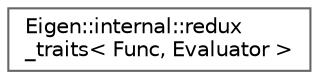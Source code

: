 digraph "Graphical Class Hierarchy"
{
 // LATEX_PDF_SIZE
  bgcolor="transparent";
  edge [fontname=Helvetica,fontsize=10,labelfontname=Helvetica,labelfontsize=10];
  node [fontname=Helvetica,fontsize=10,shape=box,height=0.2,width=0.4];
  rankdir="LR";
  Node0 [id="Node000000",label="Eigen::internal::redux\l_traits\< Func, Evaluator \>",height=0.2,width=0.4,color="grey40", fillcolor="white", style="filled",URL="$structEigen_1_1internal_1_1redux__traits.html",tooltip=" "];
}
